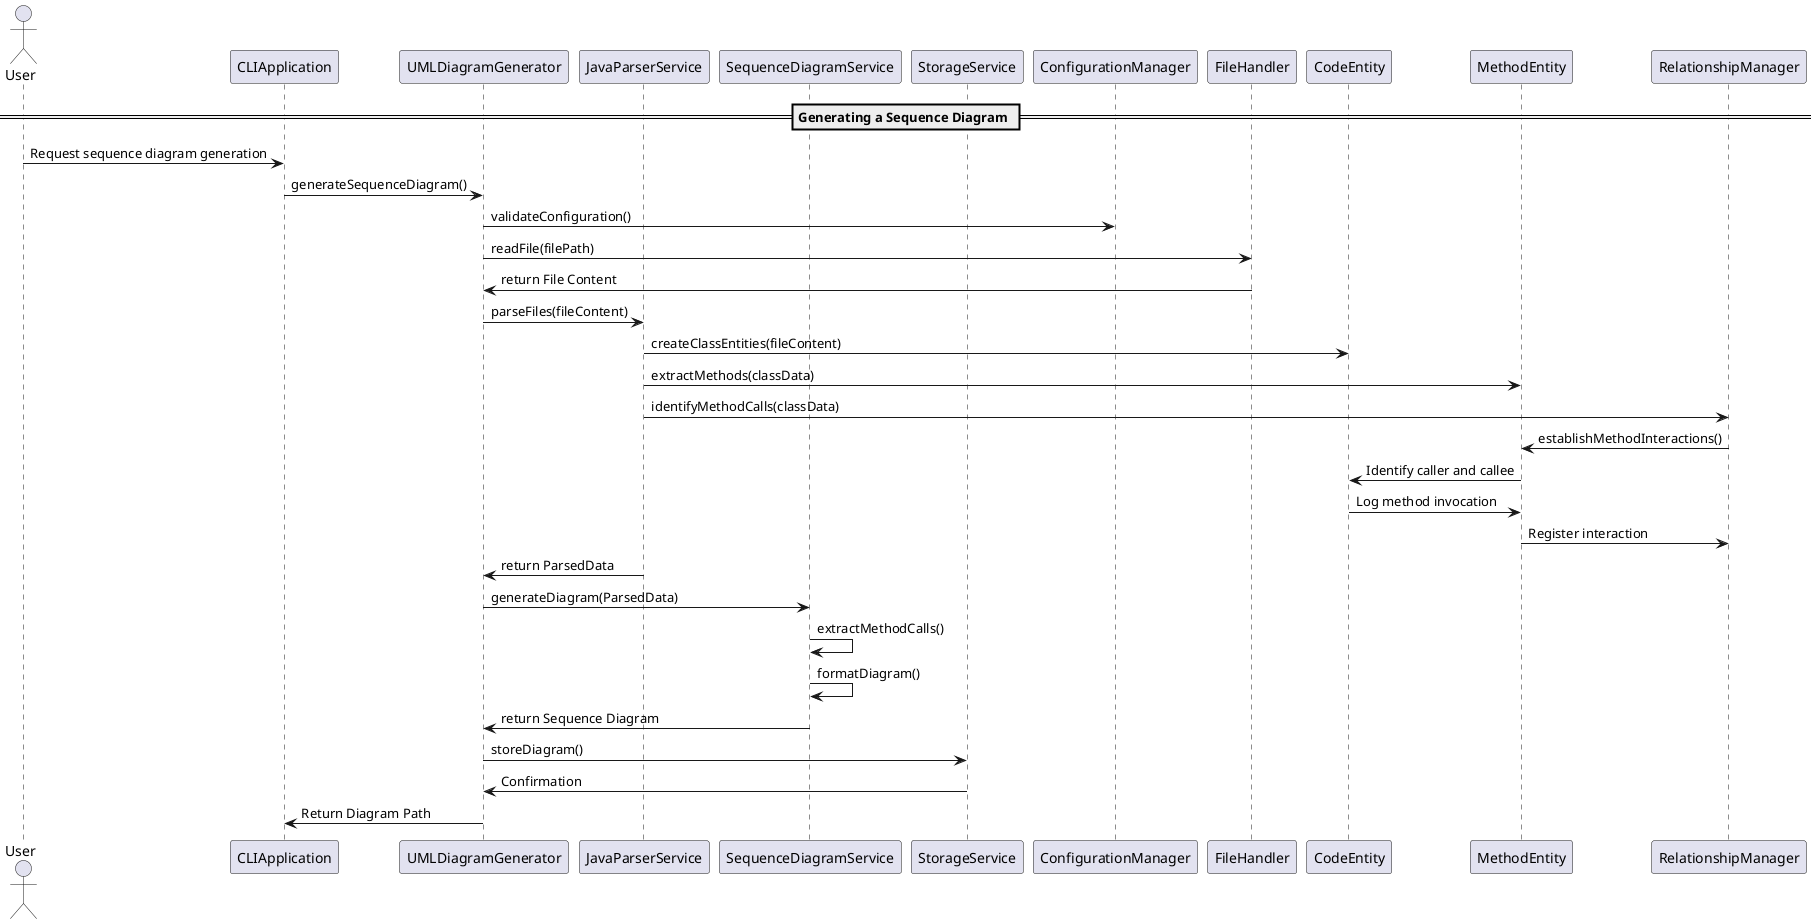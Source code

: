 @startuml

== Generating a Sequence Diagram ==
actor User
participant CLIApplication
participant UMLDiagramGenerator
participant JavaParserService
participant SequenceDiagramService
participant StorageService
participant ConfigurationManager
participant FileHandler
participant CodeEntity
participant MethodEntity
participant RelationshipManager

User -> CLIApplication : Request sequence diagram generation
CLIApplication -> UMLDiagramGenerator : generateSequenceDiagram()
UMLDiagramGenerator -> ConfigurationManager : validateConfiguration()
UMLDiagramGenerator -> FileHandler : readFile(filePath)
FileHandler -> UMLDiagramGenerator : return File Content
UMLDiagramGenerator -> JavaParserService : parseFiles(fileContent)
JavaParserService -> CodeEntity : createClassEntities(fileContent)
JavaParserService -> MethodEntity : extractMethods(classData)
JavaParserService -> RelationshipManager : identifyMethodCalls(classData)
RelationshipManager -> MethodEntity : establishMethodInteractions()

' Track method interactions dynamically
MethodEntity -> CodeEntity : Identify caller and callee
CodeEntity -> MethodEntity : Log method invocation
MethodEntity -> RelationshipManager : Register interaction

JavaParserService -> UMLDiagramGenerator : return ParsedData
UMLDiagramGenerator -> SequenceDiagramService : generateDiagram(ParsedData)
SequenceDiagramService -> SequenceDiagramService : extractMethodCalls()
SequenceDiagramService -> SequenceDiagramService : formatDiagram()
SequenceDiagramService -> UMLDiagramGenerator : return Sequence Diagram
UMLDiagramGenerator -> StorageService : storeDiagram()
StorageService -> UMLDiagramGenerator : Confirmation
UMLDiagramGenerator -> CLIApplication : Return Diagram Path

@enduml
